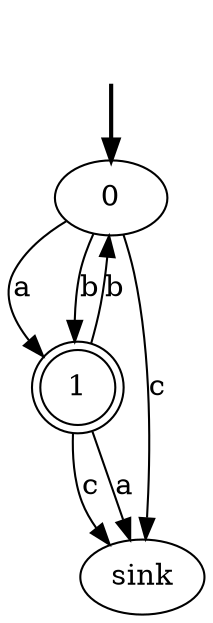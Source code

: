 digraph {
	fake [style=invisible]
	0 [root=true]
	1 [shape=doublecircle]
	fake -> 0 [style=bold]
	0 -> 1 [label=a]
	0 -> 1 [label=b]
	0 -> sink [label=c]
	1 -> sink [label=c]
	1 -> sink [label=a]
	1 -> 0 [label=b]
}

